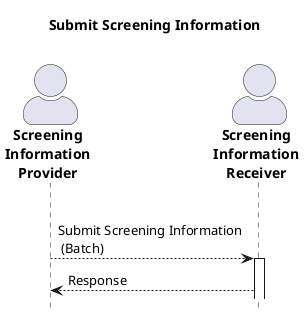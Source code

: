 @startuml
title Submit Screening Information\n
skinparam actorStyle awesome

hide footbox

'!include ./style.iuml

actor "**Screening**\n**Information**\n**Provider**" as SIP
actor "**Screening**\n**Information**\n**Receiver**" as SIR

|||
SIP --> SIR : Submit Screening Information\n (Batch)
activate SIR
SIR --> SIP: Response 


@enduml
